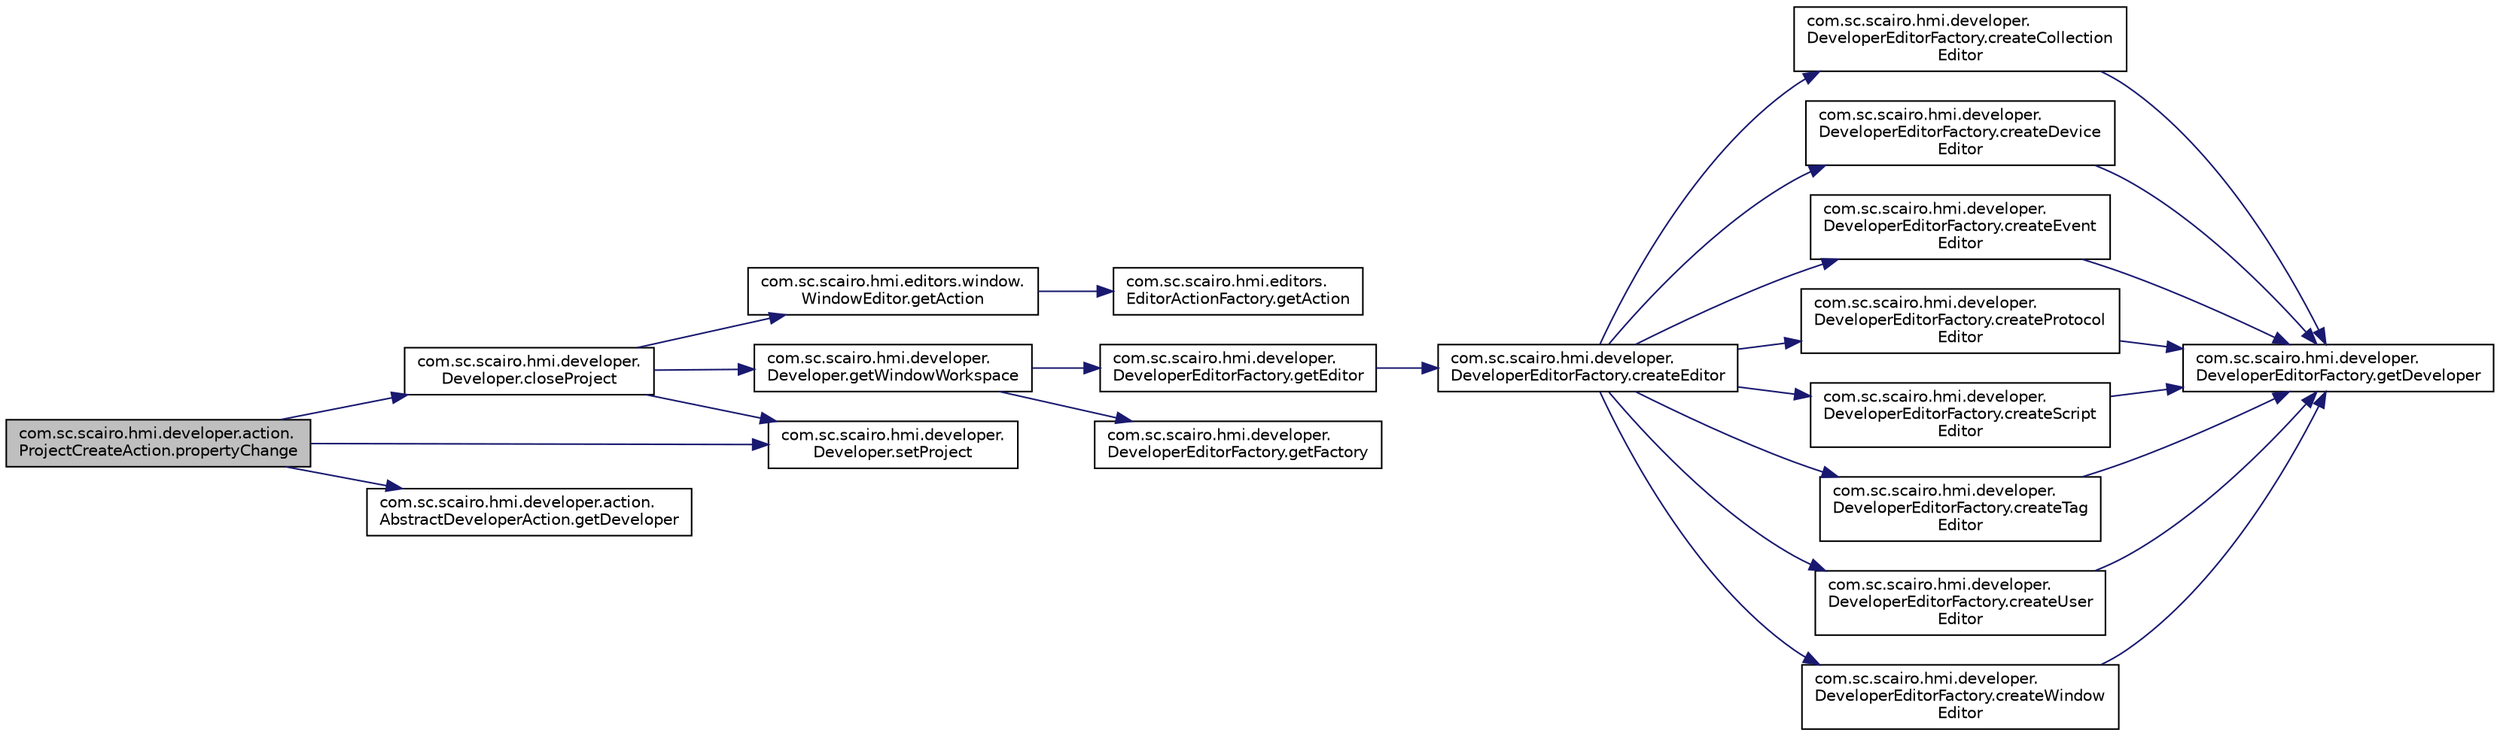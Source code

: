 digraph "com.sc.scairo.hmi.developer.action.ProjectCreateAction.propertyChange"
{
 // LATEX_PDF_SIZE
  edge [fontname="Helvetica",fontsize="10",labelfontname="Helvetica",labelfontsize="10"];
  node [fontname="Helvetica",fontsize="10",shape=record];
  rankdir="LR";
  Node1 [label="com.sc.scairo.hmi.developer.action.\lProjectCreateAction.propertyChange",height=0.2,width=0.4,color="black", fillcolor="grey75", style="filled", fontcolor="black",tooltip=" "];
  Node1 -> Node2 [color="midnightblue",fontsize="10",style="solid",fontname="Helvetica"];
  Node2 [label="com.sc.scairo.hmi.developer.\lDeveloper.closeProject",height=0.2,width=0.4,color="black", fillcolor="white", style="filled",URL="$classcom_1_1sc_1_1scairo_1_1hmi_1_1developer_1_1_developer.html#a36f6e478c582a392d0a35d8f044a9815",tooltip=" "];
  Node2 -> Node3 [color="midnightblue",fontsize="10",style="solid",fontname="Helvetica"];
  Node3 [label="com.sc.scairo.hmi.editors.window.\lWindowEditor.getAction",height=0.2,width=0.4,color="black", fillcolor="white", style="filled",URL="$classcom_1_1sc_1_1scairo_1_1hmi_1_1editors_1_1window_1_1_window_editor.html#a80f7a5ed4b1b744c51c4c26736a5f40f",tooltip=" "];
  Node3 -> Node4 [color="midnightblue",fontsize="10",style="solid",fontname="Helvetica"];
  Node4 [label="com.sc.scairo.hmi.editors.\lEditorActionFactory.getAction",height=0.2,width=0.4,color="black", fillcolor="white", style="filled",URL="$classcom_1_1sc_1_1scairo_1_1hmi_1_1editors_1_1_editor_action_factory.html#ae5db55316c5c2a4bf84ca10576f32345",tooltip=" "];
  Node2 -> Node5 [color="midnightblue",fontsize="10",style="solid",fontname="Helvetica"];
  Node5 [label="com.sc.scairo.hmi.developer.\lDeveloper.getWindowWorkspace",height=0.2,width=0.4,color="black", fillcolor="white", style="filled",URL="$classcom_1_1sc_1_1scairo_1_1hmi_1_1developer_1_1_developer.html#a588ae4280b9b41798ec435f8dcd1d287",tooltip=" "];
  Node5 -> Node6 [color="midnightblue",fontsize="10",style="solid",fontname="Helvetica"];
  Node6 [label="com.sc.scairo.hmi.developer.\lDeveloperEditorFactory.getEditor",height=0.2,width=0.4,color="black", fillcolor="white", style="filled",URL="$classcom_1_1sc_1_1scairo_1_1hmi_1_1developer_1_1_developer_editor_factory.html#a0fb1b5ffcdbaf859e3998a3df9d0bf1d",tooltip=" "];
  Node6 -> Node7 [color="midnightblue",fontsize="10",style="solid",fontname="Helvetica"];
  Node7 [label="com.sc.scairo.hmi.developer.\lDeveloperEditorFactory.createEditor",height=0.2,width=0.4,color="black", fillcolor="white", style="filled",URL="$classcom_1_1sc_1_1scairo_1_1hmi_1_1developer_1_1_developer_editor_factory.html#a7efc6e085653e78386972998832682da",tooltip=" "];
  Node7 -> Node8 [color="midnightblue",fontsize="10",style="solid",fontname="Helvetica"];
  Node8 [label="com.sc.scairo.hmi.developer.\lDeveloperEditorFactory.createCollection\lEditor",height=0.2,width=0.4,color="black", fillcolor="white", style="filled",URL="$classcom_1_1sc_1_1scairo_1_1hmi_1_1developer_1_1_developer_editor_factory.html#a23efa3ee551492ffc598adb56dc7864c",tooltip=" "];
  Node8 -> Node9 [color="midnightblue",fontsize="10",style="solid",fontname="Helvetica"];
  Node9 [label="com.sc.scairo.hmi.developer.\lDeveloperEditorFactory.getDeveloper",height=0.2,width=0.4,color="black", fillcolor="white", style="filled",URL="$classcom_1_1sc_1_1scairo_1_1hmi_1_1developer_1_1_developer_editor_factory.html#ad1ace75a7cdc88a8a5f4e5c601556a98",tooltip=" "];
  Node7 -> Node10 [color="midnightblue",fontsize="10",style="solid",fontname="Helvetica"];
  Node10 [label="com.sc.scairo.hmi.developer.\lDeveloperEditorFactory.createDevice\lEditor",height=0.2,width=0.4,color="black", fillcolor="white", style="filled",URL="$classcom_1_1sc_1_1scairo_1_1hmi_1_1developer_1_1_developer_editor_factory.html#ae7a041880c6deec553d822674cffabb1",tooltip=" "];
  Node10 -> Node9 [color="midnightblue",fontsize="10",style="solid",fontname="Helvetica"];
  Node7 -> Node11 [color="midnightblue",fontsize="10",style="solid",fontname="Helvetica"];
  Node11 [label="com.sc.scairo.hmi.developer.\lDeveloperEditorFactory.createEvent\lEditor",height=0.2,width=0.4,color="black", fillcolor="white", style="filled",URL="$classcom_1_1sc_1_1scairo_1_1hmi_1_1developer_1_1_developer_editor_factory.html#aaa9cedf6cd165117a328808d76ed0970",tooltip=" "];
  Node11 -> Node9 [color="midnightblue",fontsize="10",style="solid",fontname="Helvetica"];
  Node7 -> Node12 [color="midnightblue",fontsize="10",style="solid",fontname="Helvetica"];
  Node12 [label="com.sc.scairo.hmi.developer.\lDeveloperEditorFactory.createProtocol\lEditor",height=0.2,width=0.4,color="black", fillcolor="white", style="filled",URL="$classcom_1_1sc_1_1scairo_1_1hmi_1_1developer_1_1_developer_editor_factory.html#a393067d030c685196a46653a4ba2035b",tooltip=" "];
  Node12 -> Node9 [color="midnightblue",fontsize="10",style="solid",fontname="Helvetica"];
  Node7 -> Node13 [color="midnightblue",fontsize="10",style="solid",fontname="Helvetica"];
  Node13 [label="com.sc.scairo.hmi.developer.\lDeveloperEditorFactory.createScript\lEditor",height=0.2,width=0.4,color="black", fillcolor="white", style="filled",URL="$classcom_1_1sc_1_1scairo_1_1hmi_1_1developer_1_1_developer_editor_factory.html#a200f1f99504e7dcd5278b24f40699f11",tooltip=" "];
  Node13 -> Node9 [color="midnightblue",fontsize="10",style="solid",fontname="Helvetica"];
  Node7 -> Node14 [color="midnightblue",fontsize="10",style="solid",fontname="Helvetica"];
  Node14 [label="com.sc.scairo.hmi.developer.\lDeveloperEditorFactory.createTag\lEditor",height=0.2,width=0.4,color="black", fillcolor="white", style="filled",URL="$classcom_1_1sc_1_1scairo_1_1hmi_1_1developer_1_1_developer_editor_factory.html#ab70079e4e1537603e79530a1ce064dd4",tooltip=" "];
  Node14 -> Node9 [color="midnightblue",fontsize="10",style="solid",fontname="Helvetica"];
  Node7 -> Node15 [color="midnightblue",fontsize="10",style="solid",fontname="Helvetica"];
  Node15 [label="com.sc.scairo.hmi.developer.\lDeveloperEditorFactory.createUser\lEditor",height=0.2,width=0.4,color="black", fillcolor="white", style="filled",URL="$classcom_1_1sc_1_1scairo_1_1hmi_1_1developer_1_1_developer_editor_factory.html#a676cfc0f314dde3b8a30b24b1a01c87f",tooltip=" "];
  Node15 -> Node9 [color="midnightblue",fontsize="10",style="solid",fontname="Helvetica"];
  Node7 -> Node16 [color="midnightblue",fontsize="10",style="solid",fontname="Helvetica"];
  Node16 [label="com.sc.scairo.hmi.developer.\lDeveloperEditorFactory.createWindow\lEditor",height=0.2,width=0.4,color="black", fillcolor="white", style="filled",URL="$classcom_1_1sc_1_1scairo_1_1hmi_1_1developer_1_1_developer_editor_factory.html#ada65ae04d96da33ebb10db2502125a93",tooltip=" "];
  Node16 -> Node9 [color="midnightblue",fontsize="10",style="solid",fontname="Helvetica"];
  Node5 -> Node17 [color="midnightblue",fontsize="10",style="solid",fontname="Helvetica"];
  Node17 [label="com.sc.scairo.hmi.developer.\lDeveloperEditorFactory.getFactory",height=0.2,width=0.4,color="black", fillcolor="white", style="filled",URL="$classcom_1_1sc_1_1scairo_1_1hmi_1_1developer_1_1_developer_editor_factory.html#a310fa2c66ae47ff79d727f1bca5b3913",tooltip=" "];
  Node2 -> Node18 [color="midnightblue",fontsize="10",style="solid",fontname="Helvetica"];
  Node18 [label="com.sc.scairo.hmi.developer.\lDeveloper.setProject",height=0.2,width=0.4,color="black", fillcolor="white", style="filled",URL="$classcom_1_1sc_1_1scairo_1_1hmi_1_1developer_1_1_developer.html#ab43d1b673efd1dde792e45400b25e70d",tooltip=" "];
  Node1 -> Node19 [color="midnightblue",fontsize="10",style="solid",fontname="Helvetica"];
  Node19 [label="com.sc.scairo.hmi.developer.action.\lAbstractDeveloperAction.getDeveloper",height=0.2,width=0.4,color="black", fillcolor="white", style="filled",URL="$classcom_1_1sc_1_1scairo_1_1hmi_1_1developer_1_1action_1_1_abstract_developer_action.html#a109d330e46fc63f39fd03b96197454ad",tooltip=" "];
  Node1 -> Node18 [color="midnightblue",fontsize="10",style="solid",fontname="Helvetica"];
}
